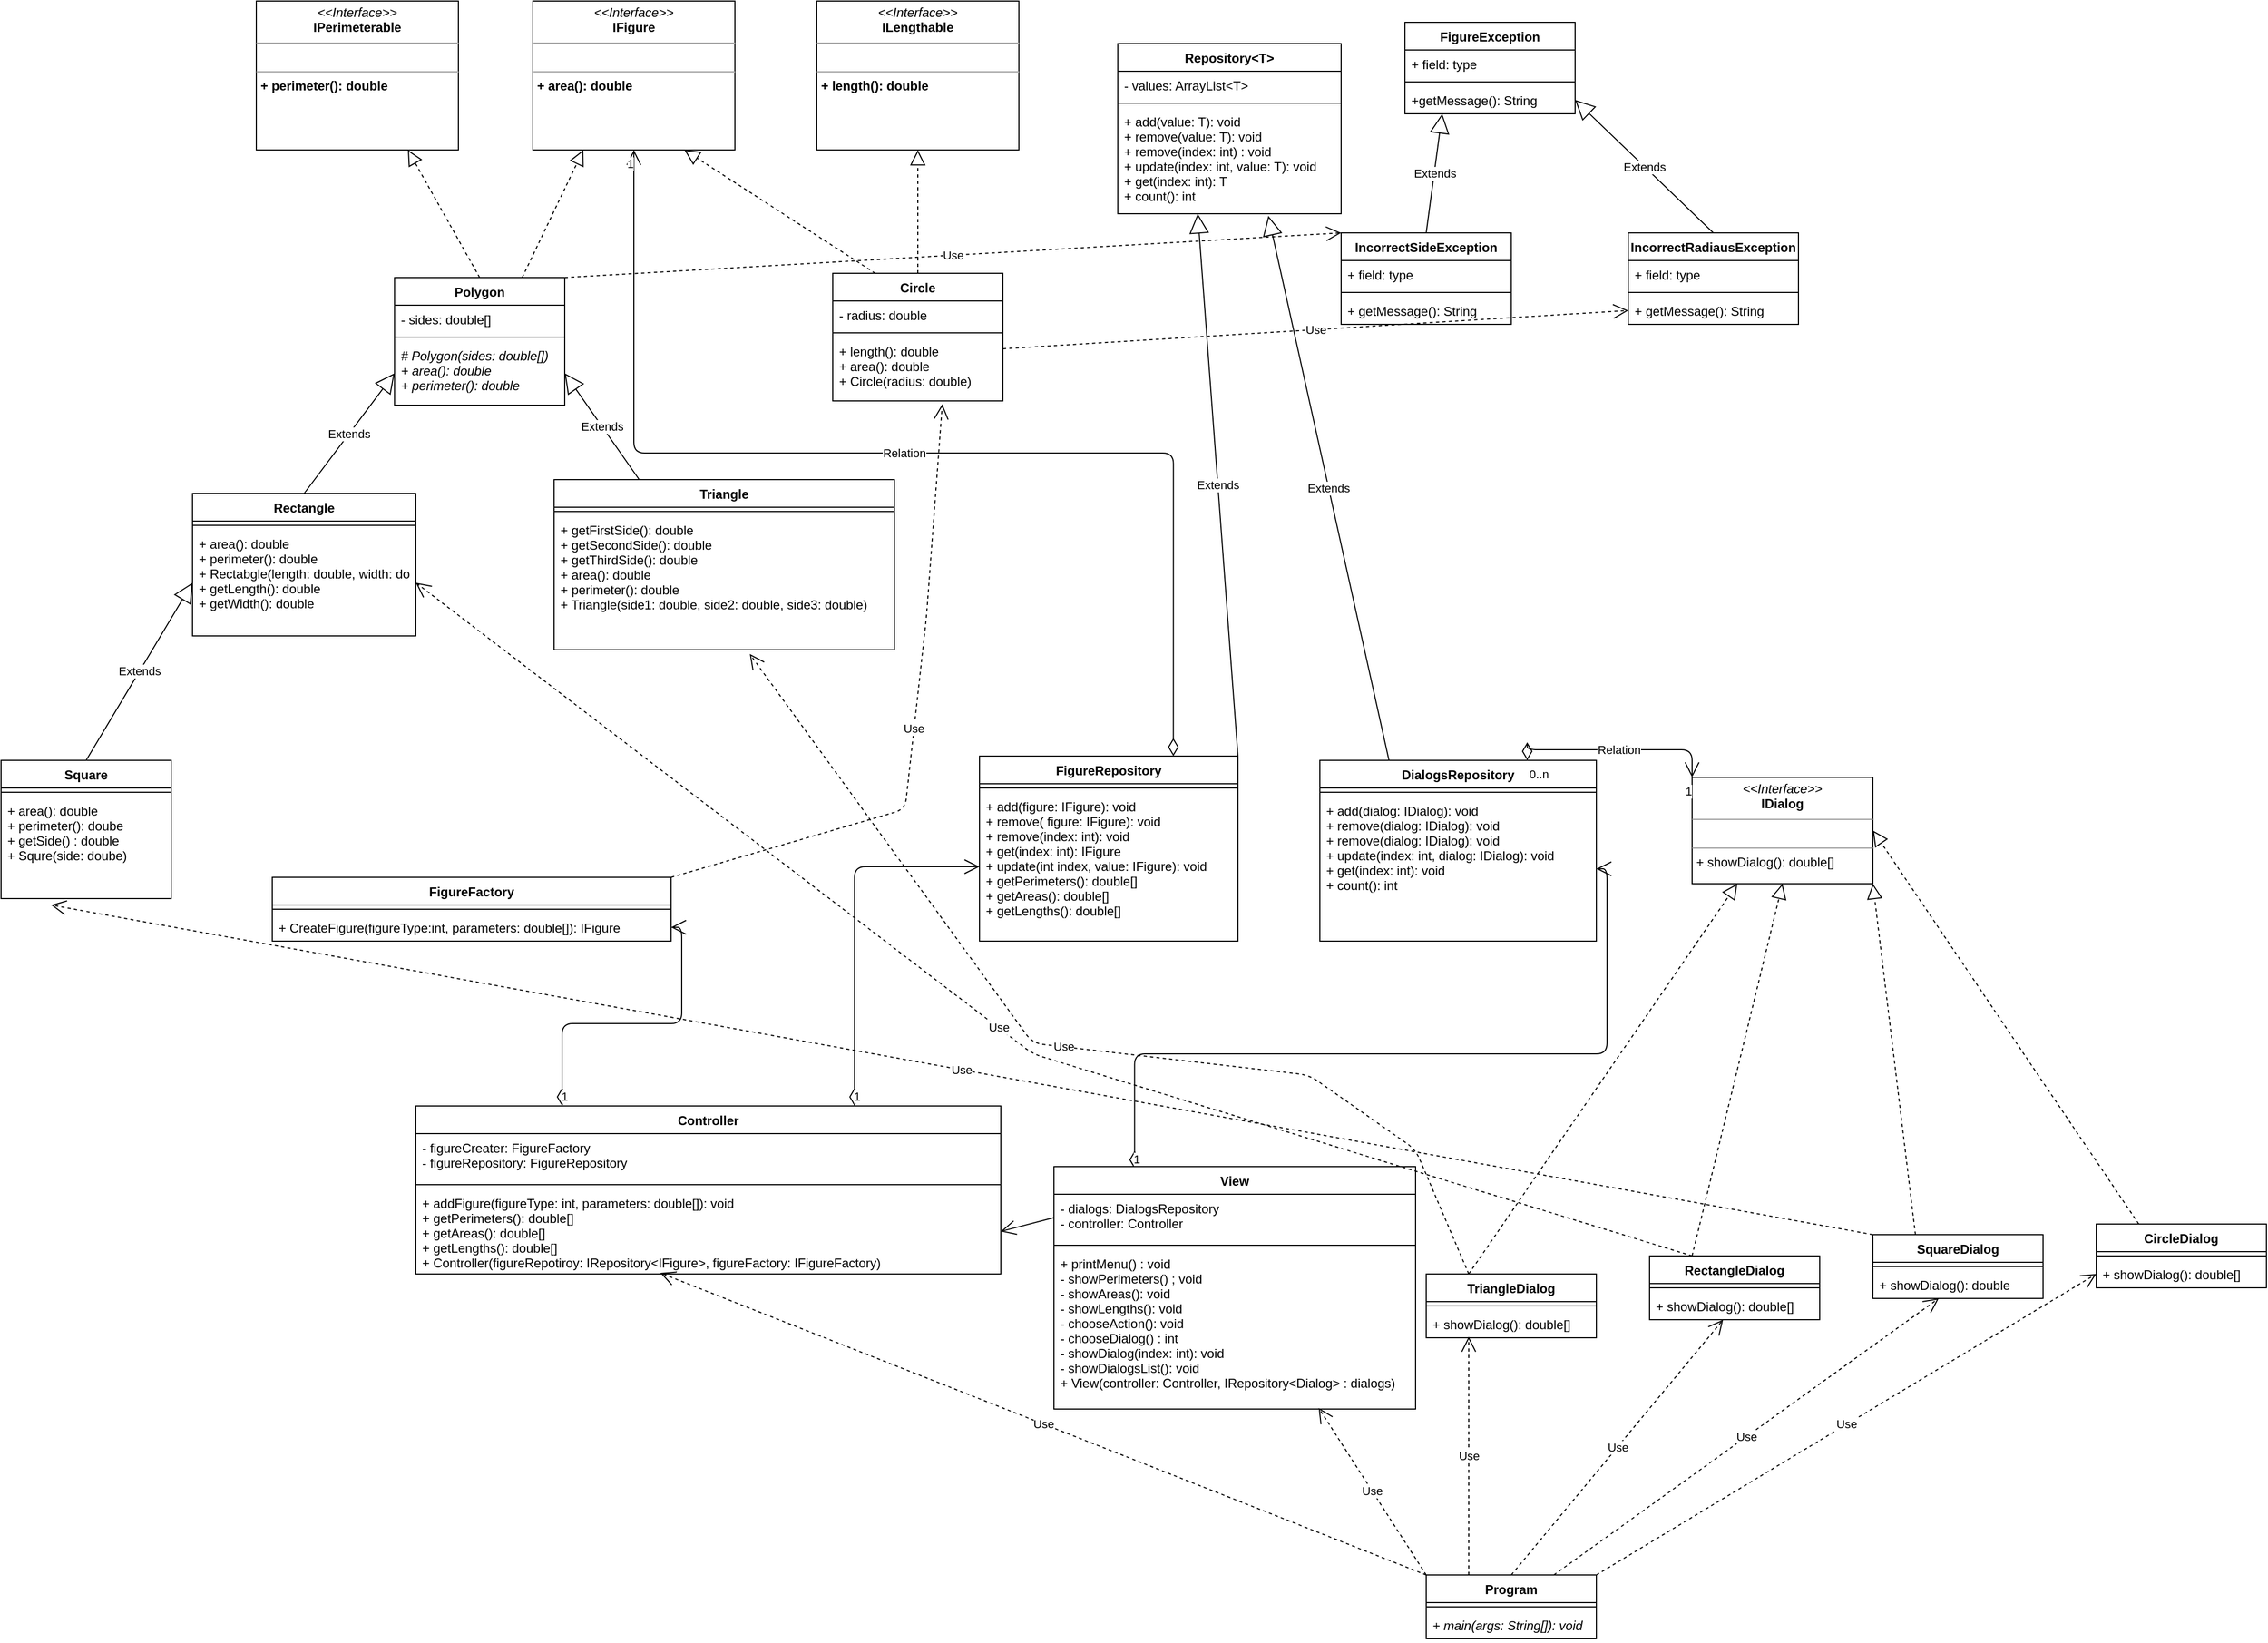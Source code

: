 <mxfile version="15.5.4" type="embed"><diagram id="B9CjOL8HON2o0GXPbjCn" name="Page-1"><mxGraphModel dx="1763" dy="431" grid="1" gridSize="10" guides="1" tooltips="1" connect="1" arrows="1" fold="1" page="1" pageScale="1" pageWidth="827" pageHeight="1169" math="0" shadow="0"><root><mxCell id="0"/><mxCell id="1" parent="0"/><mxCell id="-N3HLPEfKTboXvXfg7JB-5" value="&lt;p style=&quot;margin: 0px ; margin-top: 4px ; text-align: center&quot;&gt;&lt;i&gt;&amp;lt;&amp;lt;Interface&amp;gt;&amp;gt;&lt;/i&gt;&lt;br&gt;&lt;b&gt;IFigure&lt;/b&gt;&lt;/p&gt;&lt;hr size=&quot;1&quot;&gt;&lt;p style=&quot;margin: 0px ; margin-left: 4px&quot;&gt;&lt;br&gt;&lt;/p&gt;&lt;hr size=&quot;1&quot;&gt;&lt;p style=&quot;margin: 0px ; margin-left: 4px&quot;&gt;&lt;b&gt;+ area(): double&lt;/b&gt;&lt;/p&gt;" style="verticalAlign=top;align=left;overflow=fill;fontSize=12;fontFamily=Helvetica;html=1;" parent="1" vertex="1"><mxGeometry x="370" y="130" width="190" height="140" as="geometry"/></mxCell><mxCell id="-N3HLPEfKTboXvXfg7JB-6" value="&lt;p style=&quot;margin: 0px ; margin-top: 4px ; text-align: center&quot;&gt;&lt;i&gt;&amp;lt;&amp;lt;Interface&amp;gt;&amp;gt;&lt;/i&gt;&lt;br&gt;&lt;b&gt;IPerimeterable&lt;/b&gt;&lt;/p&gt;&lt;hr size=&quot;1&quot;&gt;&lt;p style=&quot;margin: 0px ; margin-left: 4px&quot;&gt;&lt;br&gt;&lt;/p&gt;&lt;hr size=&quot;1&quot;&gt;&lt;p style=&quot;margin: 0px ; margin-left: 4px&quot;&gt;&lt;b&gt;+ perimeter(): double&lt;/b&gt;&lt;/p&gt;" style="verticalAlign=top;align=left;overflow=fill;fontSize=12;fontFamily=Helvetica;html=1;" parent="1" vertex="1"><mxGeometry x="110" y="130" width="190" height="140" as="geometry"/></mxCell><mxCell id="-N3HLPEfKTboXvXfg7JB-7" value="&lt;p style=&quot;margin: 0px ; margin-top: 4px ; text-align: center&quot;&gt;&lt;i&gt;&amp;lt;&amp;lt;Interface&amp;gt;&amp;gt;&lt;/i&gt;&lt;br&gt;&lt;b&gt;ILengthable&lt;/b&gt;&lt;/p&gt;&lt;hr size=&quot;1&quot;&gt;&lt;p style=&quot;margin: 0px ; margin-left: 4px&quot;&gt;&lt;br&gt;&lt;/p&gt;&lt;hr size=&quot;1&quot;&gt;&lt;p style=&quot;margin: 0px ; margin-left: 4px&quot;&gt;&lt;b&gt;+ length(): double&lt;/b&gt;&lt;/p&gt;" style="verticalAlign=top;align=left;overflow=fill;fontSize=12;fontFamily=Helvetica;html=1;" parent="1" vertex="1"><mxGeometry x="637" y="130" width="190" height="140" as="geometry"/></mxCell><mxCell id="-N3HLPEfKTboXvXfg7JB-8" value="Polygon" style="swimlane;fontStyle=1;align=center;verticalAlign=top;childLayout=stackLayout;horizontal=1;startSize=26;horizontalStack=0;resizeParent=1;resizeParentMax=0;resizeLast=0;collapsible=1;marginBottom=0;" parent="1" vertex="1"><mxGeometry x="240" y="390" width="160" height="120" as="geometry"/></mxCell><mxCell id="-N3HLPEfKTboXvXfg7JB-9" value="- sides: double[]" style="text;strokeColor=none;fillColor=none;align=left;verticalAlign=top;spacingLeft=4;spacingRight=4;overflow=hidden;rotatable=0;points=[[0,0.5],[1,0.5]];portConstraint=eastwest;" parent="-N3HLPEfKTboXvXfg7JB-8" vertex="1"><mxGeometry y="26" width="160" height="26" as="geometry"/></mxCell><mxCell id="-N3HLPEfKTboXvXfg7JB-10" value="" style="line;strokeWidth=1;fillColor=none;align=left;verticalAlign=middle;spacingTop=-1;spacingLeft=3;spacingRight=3;rotatable=0;labelPosition=right;points=[];portConstraint=eastwest;" parent="-N3HLPEfKTboXvXfg7JB-8" vertex="1"><mxGeometry y="52" width="160" height="8" as="geometry"/></mxCell><mxCell id="-N3HLPEfKTboXvXfg7JB-11" value="# Polygon(sides: double[])&#10;+ area(): double&#10;+ perimeter(): double&#10;" style="text;strokeColor=none;fillColor=none;align=left;verticalAlign=top;spacingLeft=4;spacingRight=4;overflow=hidden;rotatable=0;points=[[0,0.5],[1,0.5]];portConstraint=eastwest;fontStyle=2" parent="-N3HLPEfKTboXvXfg7JB-8" vertex="1"><mxGeometry y="60" width="160" height="60" as="geometry"/></mxCell><mxCell id="-N3HLPEfKTboXvXfg7JB-12" value="Circle" style="swimlane;fontStyle=1;align=center;verticalAlign=top;childLayout=stackLayout;horizontal=1;startSize=26;horizontalStack=0;resizeParent=1;resizeParentMax=0;resizeLast=0;collapsible=1;marginBottom=0;" parent="1" vertex="1"><mxGeometry x="652" y="386" width="160" height="120" as="geometry"/></mxCell><mxCell id="-N3HLPEfKTboXvXfg7JB-13" value="- radius: double" style="text;strokeColor=none;fillColor=none;align=left;verticalAlign=top;spacingLeft=4;spacingRight=4;overflow=hidden;rotatable=0;points=[[0,0.5],[1,0.5]];portConstraint=eastwest;" parent="-N3HLPEfKTboXvXfg7JB-12" vertex="1"><mxGeometry y="26" width="160" height="26" as="geometry"/></mxCell><mxCell id="-N3HLPEfKTboXvXfg7JB-14" value="" style="line;strokeWidth=1;fillColor=none;align=left;verticalAlign=middle;spacingTop=-1;spacingLeft=3;spacingRight=3;rotatable=0;labelPosition=right;points=[];portConstraint=eastwest;" parent="-N3HLPEfKTboXvXfg7JB-12" vertex="1"><mxGeometry y="52" width="160" height="8" as="geometry"/></mxCell><mxCell id="-N3HLPEfKTboXvXfg7JB-15" value="+ length(): double&#10;+ area(): double&#10;+ Circle(radius: double)" style="text;strokeColor=none;fillColor=none;align=left;verticalAlign=top;spacingLeft=4;spacingRight=4;overflow=hidden;rotatable=0;points=[[0,0.5],[1,0.5]];portConstraint=eastwest;" parent="-N3HLPEfKTboXvXfg7JB-12" vertex="1"><mxGeometry y="60" width="160" height="60" as="geometry"/></mxCell><mxCell id="-N3HLPEfKTboXvXfg7JB-19" value="" style="endArrow=block;dashed=1;endFill=0;endSize=12;html=1;exitX=0.5;exitY=0;exitDx=0;exitDy=0;entryX=0.75;entryY=1;entryDx=0;entryDy=0;" parent="1" source="-N3HLPEfKTboXvXfg7JB-8" target="-N3HLPEfKTboXvXfg7JB-6" edge="1"><mxGeometry width="160" relative="1" as="geometry"><mxPoint x="500" y="420" as="sourcePoint"/><mxPoint x="660" y="420" as="targetPoint"/></mxGeometry></mxCell><mxCell id="-N3HLPEfKTboXvXfg7JB-20" value="" style="endArrow=block;dashed=1;endFill=0;endSize=12;html=1;exitX=0.5;exitY=0;exitDx=0;exitDy=0;entryX=0.5;entryY=1;entryDx=0;entryDy=0;" parent="1" source="-N3HLPEfKTboXvXfg7JB-12" target="-N3HLPEfKTboXvXfg7JB-7" edge="1"><mxGeometry width="160" relative="1" as="geometry"><mxPoint x="500" y="420" as="sourcePoint"/><mxPoint x="660" y="420" as="targetPoint"/></mxGeometry></mxCell><mxCell id="-N3HLPEfKTboXvXfg7JB-21" value="" style="endArrow=block;dashed=1;endFill=0;endSize=12;html=1;exitX=0.25;exitY=0;exitDx=0;exitDy=0;entryX=0.75;entryY=1;entryDx=0;entryDy=0;" parent="1" source="-N3HLPEfKTboXvXfg7JB-12" target="-N3HLPEfKTboXvXfg7JB-5" edge="1"><mxGeometry width="160" relative="1" as="geometry"><mxPoint x="500" y="420" as="sourcePoint"/><mxPoint x="660" y="420" as="targetPoint"/></mxGeometry></mxCell><mxCell id="-N3HLPEfKTboXvXfg7JB-22" value="" style="endArrow=block;dashed=1;endFill=0;endSize=12;html=1;exitX=0.75;exitY=0;exitDx=0;exitDy=0;entryX=0.25;entryY=1;entryDx=0;entryDy=0;" parent="1" source="-N3HLPEfKTboXvXfg7JB-8" target="-N3HLPEfKTboXvXfg7JB-5" edge="1"><mxGeometry width="160" relative="1" as="geometry"><mxPoint x="500" y="420" as="sourcePoint"/><mxPoint x="660" y="420" as="targetPoint"/></mxGeometry></mxCell><mxCell id="-N3HLPEfKTboXvXfg7JB-27" value="Triangle" style="swimlane;fontStyle=1;align=center;verticalAlign=top;childLayout=stackLayout;horizontal=1;startSize=26;horizontalStack=0;resizeParent=1;resizeParentMax=0;resizeLast=0;collapsible=1;marginBottom=0;" parent="1" vertex="1"><mxGeometry x="390" y="580" width="320" height="160" as="geometry"/></mxCell><mxCell id="-N3HLPEfKTboXvXfg7JB-29" value="" style="line;strokeWidth=1;fillColor=none;align=left;verticalAlign=middle;spacingTop=-1;spacingLeft=3;spacingRight=3;rotatable=0;labelPosition=right;points=[];portConstraint=eastwest;" parent="-N3HLPEfKTboXvXfg7JB-27" vertex="1"><mxGeometry y="26" width="320" height="8" as="geometry"/></mxCell><mxCell id="-N3HLPEfKTboXvXfg7JB-30" value="+ getFirstSide(): double&#10;+ getSecondSide(): double&#10;+ getThirdSide(): double&#10;+ area(): double&#10;+ perimeter(): double&#10;+ Triangle(side1: double, side2: double, side3: double)" style="text;strokeColor=none;fillColor=none;align=left;verticalAlign=top;spacingLeft=4;spacingRight=4;overflow=hidden;rotatable=0;points=[[0,0.5],[1,0.5]];portConstraint=eastwest;" parent="-N3HLPEfKTboXvXfg7JB-27" vertex="1"><mxGeometry y="34" width="320" height="126" as="geometry"/></mxCell><mxCell id="-N3HLPEfKTboXvXfg7JB-23" value="Rectangle" style="swimlane;fontStyle=1;align=center;verticalAlign=top;childLayout=stackLayout;horizontal=1;startSize=26;horizontalStack=0;resizeParent=1;resizeParentMax=0;resizeLast=0;collapsible=1;marginBottom=0;" parent="1" vertex="1"><mxGeometry x="50" y="593" width="210" height="134" as="geometry"/></mxCell><mxCell id="-N3HLPEfKTboXvXfg7JB-25" value="" style="line;strokeWidth=1;fillColor=none;align=left;verticalAlign=middle;spacingTop=-1;spacingLeft=3;spacingRight=3;rotatable=0;labelPosition=right;points=[];portConstraint=eastwest;" parent="-N3HLPEfKTboXvXfg7JB-23" vertex="1"><mxGeometry y="26" width="210" height="8" as="geometry"/></mxCell><mxCell id="-N3HLPEfKTboXvXfg7JB-26" value="+ area(): double&#10;+ perimeter(): double&#10;+ Rectabgle(length: double, width: double)&#10;+ getLength(): double&#10;+ getWidth(): double" style="text;strokeColor=none;fillColor=none;align=left;verticalAlign=top;spacingLeft=4;spacingRight=4;overflow=hidden;rotatable=0;points=[[0,0.5],[1,0.5]];portConstraint=eastwest;" parent="-N3HLPEfKTboXvXfg7JB-23" vertex="1"><mxGeometry y="34" width="210" height="100" as="geometry"/></mxCell><mxCell id="-N3HLPEfKTboXvXfg7JB-31" value="Extends" style="endArrow=block;endSize=16;endFill=0;html=1;exitX=0.5;exitY=0;exitDx=0;exitDy=0;entryX=0;entryY=0.5;entryDx=0;entryDy=0;" parent="1" source="-N3HLPEfKTboXvXfg7JB-23" target="-N3HLPEfKTboXvXfg7JB-11" edge="1"><mxGeometry width="160" relative="1" as="geometry"><mxPoint x="500" y="520" as="sourcePoint"/><mxPoint x="660" y="520" as="targetPoint"/></mxGeometry></mxCell><mxCell id="-N3HLPEfKTboXvXfg7JB-32" value="Extends" style="endArrow=block;endSize=16;endFill=0;html=1;exitX=0.25;exitY=0;exitDx=0;exitDy=0;entryX=1;entryY=0.5;entryDx=0;entryDy=0;" parent="1" source="-N3HLPEfKTboXvXfg7JB-27" target="-N3HLPEfKTboXvXfg7JB-11" edge="1"><mxGeometry width="160" relative="1" as="geometry"><mxPoint x="500" y="520" as="sourcePoint"/><mxPoint x="660" y="520" as="targetPoint"/></mxGeometry></mxCell><mxCell id="-N3HLPEfKTboXvXfg7JB-41" value="Extends" style="endArrow=block;endSize=16;endFill=0;html=1;exitX=0.5;exitY=0;exitDx=0;exitDy=0;entryX=0;entryY=0.5;entryDx=0;entryDy=0;" parent="1" source="-N3HLPEfKTboXvXfg7JB-37" target="-N3HLPEfKTboXvXfg7JB-26" edge="1"><mxGeometry width="160" relative="1" as="geometry"><mxPoint x="500" y="820" as="sourcePoint"/><mxPoint x="660" y="820" as="targetPoint"/></mxGeometry></mxCell><mxCell id="-N3HLPEfKTboXvXfg7JB-37" value="Square" style="swimlane;fontStyle=1;align=center;verticalAlign=top;childLayout=stackLayout;horizontal=1;startSize=26;horizontalStack=0;resizeParent=1;resizeParentMax=0;resizeLast=0;collapsible=1;marginBottom=0;" parent="1" vertex="1"><mxGeometry x="-130" y="844" width="160" height="130" as="geometry"/></mxCell><mxCell id="-N3HLPEfKTboXvXfg7JB-39" value="" style="line;strokeWidth=1;fillColor=none;align=left;verticalAlign=middle;spacingTop=-1;spacingLeft=3;spacingRight=3;rotatable=0;labelPosition=right;points=[];portConstraint=eastwest;" parent="-N3HLPEfKTboXvXfg7JB-37" vertex="1"><mxGeometry y="26" width="160" height="8" as="geometry"/></mxCell><mxCell id="-N3HLPEfKTboXvXfg7JB-40" value="+ area(): double&#10;+ perimeter(): doube&#10;+ getSide() : double&#10;+ Squre(side: doube)&#10;" style="text;strokeColor=none;fillColor=none;align=left;verticalAlign=top;spacingLeft=4;spacingRight=4;overflow=hidden;rotatable=0;points=[[0,0.5],[1,0.5]];portConstraint=eastwest;" parent="-N3HLPEfKTboXvXfg7JB-37" vertex="1"><mxGeometry y="34" width="160" height="96" as="geometry"/></mxCell><mxCell id="-N3HLPEfKTboXvXfg7JB-63" value="Relation" style="endArrow=open;html=1;endSize=12;startArrow=diamondThin;startSize=14;startFill=0;edgeStyle=orthogonalEdgeStyle;exitX=0.75;exitY=0;exitDx=0;exitDy=0;entryX=0.5;entryY=1;entryDx=0;entryDy=0;" parent="1" source="-N3HLPEfKTboXvXfg7JB-59" target="-N3HLPEfKTboXvXfg7JB-5" edge="1"><mxGeometry relative="1" as="geometry"><mxPoint x="500" y="630" as="sourcePoint"/><mxPoint x="660" y="630" as="targetPoint"/></mxGeometry></mxCell><mxCell id="-N3HLPEfKTboXvXfg7JB-64" value="0..n" style="edgeLabel;resizable=0;html=1;align=left;verticalAlign=top;" parent="-N3HLPEfKTboXvXfg7JB-63" connectable="0" vertex="1"><mxGeometry x="-1" relative="1" as="geometry"/></mxCell><mxCell id="-N3HLPEfKTboXvXfg7JB-65" value="1" style="edgeLabel;resizable=0;html=1;align=right;verticalAlign=top;" parent="-N3HLPEfKTboXvXfg7JB-63" connectable="0" vertex="1"><mxGeometry x="1" relative="1" as="geometry"/></mxCell><mxCell id="-N3HLPEfKTboXvXfg7JB-59" value="FigureRepository" style="swimlane;fontStyle=1;align=center;verticalAlign=top;childLayout=stackLayout;horizontal=1;startSize=26;horizontalStack=0;resizeParent=1;resizeParentMax=0;resizeLast=0;collapsible=1;marginBottom=0;" parent="1" vertex="1"><mxGeometry x="790" y="840" width="243" height="174" as="geometry"/></mxCell><mxCell id="-N3HLPEfKTboXvXfg7JB-61" value="" style="line;strokeWidth=1;fillColor=none;align=left;verticalAlign=middle;spacingTop=-1;spacingLeft=3;spacingRight=3;rotatable=0;labelPosition=right;points=[];portConstraint=eastwest;" parent="-N3HLPEfKTboXvXfg7JB-59" vertex="1"><mxGeometry y="26" width="243" height="8" as="geometry"/></mxCell><mxCell id="-N3HLPEfKTboXvXfg7JB-62" value="+ add(figure: IFigure): void&#10;+ remove( figure: IFigure): void&#10;+ remove(index: int): void&#10;+ get(index: int): IFigure&#10;+ update(int index, value: IFigure): void&#10;+ getPerimeters(): double[]&#10;+ getAreas(): double[]&#10;+ getLengths(): double[] " style="text;strokeColor=none;fillColor=none;align=left;verticalAlign=top;spacingLeft=4;spacingRight=4;overflow=hidden;rotatable=0;points=[[0,0.5],[1,0.5]];portConstraint=eastwest;" parent="-N3HLPEfKTboXvXfg7JB-59" vertex="1"><mxGeometry y="34" width="243" height="140" as="geometry"/></mxCell><mxCell id="-N3HLPEfKTboXvXfg7JB-86" value="FigureException" style="swimlane;fontStyle=1;align=center;verticalAlign=top;childLayout=stackLayout;horizontal=1;startSize=26;horizontalStack=0;resizeParent=1;resizeParentMax=0;resizeLast=0;collapsible=1;marginBottom=0;" parent="1" vertex="1"><mxGeometry x="1190" y="150" width="160" height="86" as="geometry"/></mxCell><mxCell id="-N3HLPEfKTboXvXfg7JB-87" value="+ field: type" style="text;strokeColor=none;fillColor=none;align=left;verticalAlign=top;spacingLeft=4;spacingRight=4;overflow=hidden;rotatable=0;points=[[0,0.5],[1,0.5]];portConstraint=eastwest;" parent="-N3HLPEfKTboXvXfg7JB-86" vertex="1"><mxGeometry y="26" width="160" height="26" as="geometry"/></mxCell><mxCell id="-N3HLPEfKTboXvXfg7JB-88" value="" style="line;strokeWidth=1;fillColor=none;align=left;verticalAlign=middle;spacingTop=-1;spacingLeft=3;spacingRight=3;rotatable=0;labelPosition=right;points=[];portConstraint=eastwest;" parent="-N3HLPEfKTboXvXfg7JB-86" vertex="1"><mxGeometry y="52" width="160" height="8" as="geometry"/></mxCell><mxCell id="-N3HLPEfKTboXvXfg7JB-89" value="+getMessage(): String" style="text;strokeColor=none;fillColor=none;align=left;verticalAlign=top;spacingLeft=4;spacingRight=4;overflow=hidden;rotatable=0;points=[[0,0.5],[1,0.5]];portConstraint=eastwest;" parent="-N3HLPEfKTboXvXfg7JB-86" vertex="1"><mxGeometry y="60" width="160" height="26" as="geometry"/></mxCell><mxCell id="-N3HLPEfKTboXvXfg7JB-72" value="FigureFactory" style="swimlane;fontStyle=1;align=center;verticalAlign=top;childLayout=stackLayout;horizontal=1;startSize=26;horizontalStack=0;resizeParent=1;resizeParentMax=0;resizeLast=0;collapsible=1;marginBottom=0;" parent="1" vertex="1"><mxGeometry x="125" y="954" width="375" height="60" as="geometry"/></mxCell><mxCell id="-N3HLPEfKTboXvXfg7JB-74" value="" style="line;strokeWidth=1;fillColor=none;align=left;verticalAlign=middle;spacingTop=-1;spacingLeft=3;spacingRight=3;rotatable=0;labelPosition=right;points=[];portConstraint=eastwest;" parent="-N3HLPEfKTboXvXfg7JB-72" vertex="1"><mxGeometry y="26" width="375" height="8" as="geometry"/></mxCell><mxCell id="-N3HLPEfKTboXvXfg7JB-75" value="+ CreateFigure(figureType:int, parameters: double[]): IFigure" style="text;strokeColor=none;fillColor=none;align=left;verticalAlign=top;spacingLeft=4;spacingRight=4;overflow=hidden;rotatable=0;points=[[0,0.5],[1,0.5]];portConstraint=eastwest;" parent="-N3HLPEfKTboXvXfg7JB-72" vertex="1"><mxGeometry y="34" width="375" height="26" as="geometry"/></mxCell><mxCell id="-N3HLPEfKTboXvXfg7JB-83" value="Use" style="endArrow=open;endSize=12;dashed=1;html=1;exitX=1;exitY=0;exitDx=0;exitDy=0;entryX=0.644;entryY=1.05;entryDx=0;entryDy=0;entryPerimeter=0;" parent="1" source="-N3HLPEfKTboXvXfg7JB-72" target="-N3HLPEfKTboXvXfg7JB-15" edge="1"><mxGeometry width="160" relative="1" as="geometry"><mxPoint x="600" y="750" as="sourcePoint"/><mxPoint x="760" y="750" as="targetPoint"/><Array as="points"><mxPoint x="720" y="890"/><mxPoint x="740" y="710"/></Array></mxGeometry></mxCell><mxCell id="-N3HLPEfKTboXvXfg7JB-90" value="IncorrectSideException" style="swimlane;fontStyle=1;align=center;verticalAlign=top;childLayout=stackLayout;horizontal=1;startSize=26;horizontalStack=0;resizeParent=1;resizeParentMax=0;resizeLast=0;collapsible=1;marginBottom=0;" parent="1" vertex="1"><mxGeometry x="1130" y="348" width="160" height="86" as="geometry"/></mxCell><mxCell id="-N3HLPEfKTboXvXfg7JB-91" value="+ field: type" style="text;strokeColor=none;fillColor=none;align=left;verticalAlign=top;spacingLeft=4;spacingRight=4;overflow=hidden;rotatable=0;points=[[0,0.5],[1,0.5]];portConstraint=eastwest;" parent="-N3HLPEfKTboXvXfg7JB-90" vertex="1"><mxGeometry y="26" width="160" height="26" as="geometry"/></mxCell><mxCell id="-N3HLPEfKTboXvXfg7JB-92" value="" style="line;strokeWidth=1;fillColor=none;align=left;verticalAlign=middle;spacingTop=-1;spacingLeft=3;spacingRight=3;rotatable=0;labelPosition=right;points=[];portConstraint=eastwest;" parent="-N3HLPEfKTboXvXfg7JB-90" vertex="1"><mxGeometry y="52" width="160" height="8" as="geometry"/></mxCell><mxCell id="-N3HLPEfKTboXvXfg7JB-93" value="+ getMessage(): String" style="text;strokeColor=none;fillColor=none;align=left;verticalAlign=top;spacingLeft=4;spacingRight=4;overflow=hidden;rotatable=0;points=[[0,0.5],[1,0.5]];portConstraint=eastwest;" parent="-N3HLPEfKTboXvXfg7JB-90" vertex="1"><mxGeometry y="60" width="160" height="26" as="geometry"/></mxCell><mxCell id="-N3HLPEfKTboXvXfg7JB-94" value="IncorrectRadiausException" style="swimlane;fontStyle=1;align=center;verticalAlign=top;childLayout=stackLayout;horizontal=1;startSize=26;horizontalStack=0;resizeParent=1;resizeParentMax=0;resizeLast=0;collapsible=1;marginBottom=0;" parent="1" vertex="1"><mxGeometry x="1400" y="348" width="160" height="86" as="geometry"/></mxCell><mxCell id="-N3HLPEfKTboXvXfg7JB-95" value="+ field: type" style="text;strokeColor=none;fillColor=none;align=left;verticalAlign=top;spacingLeft=4;spacingRight=4;overflow=hidden;rotatable=0;points=[[0,0.5],[1,0.5]];portConstraint=eastwest;" parent="-N3HLPEfKTboXvXfg7JB-94" vertex="1"><mxGeometry y="26" width="160" height="26" as="geometry"/></mxCell><mxCell id="-N3HLPEfKTboXvXfg7JB-96" value="" style="line;strokeWidth=1;fillColor=none;align=left;verticalAlign=middle;spacingTop=-1;spacingLeft=3;spacingRight=3;rotatable=0;labelPosition=right;points=[];portConstraint=eastwest;" parent="-N3HLPEfKTboXvXfg7JB-94" vertex="1"><mxGeometry y="52" width="160" height="8" as="geometry"/></mxCell><mxCell id="-N3HLPEfKTboXvXfg7JB-97" value="+ getMessage(): String" style="text;strokeColor=none;fillColor=none;align=left;verticalAlign=top;spacingLeft=4;spacingRight=4;overflow=hidden;rotatable=0;points=[[0,0.5],[1,0.5]];portConstraint=eastwest;" parent="-N3HLPEfKTboXvXfg7JB-94" vertex="1"><mxGeometry y="60" width="160" height="26" as="geometry"/></mxCell><mxCell id="-N3HLPEfKTboXvXfg7JB-98" value="Extends" style="endArrow=block;endSize=16;endFill=0;html=1;exitX=0.5;exitY=0;exitDx=0;exitDy=0;entryX=0.219;entryY=1;entryDx=0;entryDy=0;entryPerimeter=0;" parent="1" source="-N3HLPEfKTboXvXfg7JB-90" target="-N3HLPEfKTboXvXfg7JB-89" edge="1"><mxGeometry width="160" relative="1" as="geometry"><mxPoint x="830" y="450" as="sourcePoint"/><mxPoint x="990" y="450" as="targetPoint"/></mxGeometry></mxCell><mxCell id="-N3HLPEfKTboXvXfg7JB-99" value="Extends" style="endArrow=block;endSize=16;endFill=0;html=1;exitX=0.5;exitY=0;exitDx=0;exitDy=0;entryX=1;entryY=0.5;entryDx=0;entryDy=0;" parent="1" source="-N3HLPEfKTboXvXfg7JB-94" target="-N3HLPEfKTboXvXfg7JB-89" edge="1"><mxGeometry width="160" relative="1" as="geometry"><mxPoint x="830" y="450" as="sourcePoint"/><mxPoint x="990" y="450" as="targetPoint"/></mxGeometry></mxCell><mxCell id="-N3HLPEfKTboXvXfg7JB-100" value="Use" style="endArrow=open;endSize=12;dashed=1;html=1;exitX=1;exitY=0.183;exitDx=0;exitDy=0;exitPerimeter=0;entryX=0;entryY=0.5;entryDx=0;entryDy=0;" parent="1" source="-N3HLPEfKTboXvXfg7JB-15" target="-N3HLPEfKTboXvXfg7JB-97" edge="1"><mxGeometry width="160" relative="1" as="geometry"><mxPoint x="840" y="450" as="sourcePoint"/><mxPoint x="1000" y="450" as="targetPoint"/></mxGeometry></mxCell><mxCell id="-N3HLPEfKTboXvXfg7JB-101" value="Use" style="endArrow=open;endSize=12;dashed=1;html=1;exitX=1;exitY=0;exitDx=0;exitDy=0;entryX=0;entryY=0;entryDx=0;entryDy=0;" parent="1" source="-N3HLPEfKTboXvXfg7JB-8" target="-N3HLPEfKTboXvXfg7JB-90" edge="1"><mxGeometry width="160" relative="1" as="geometry"><mxPoint x="840" y="450" as="sourcePoint"/><mxPoint x="1000" y="450" as="targetPoint"/></mxGeometry></mxCell><mxCell id="-N3HLPEfKTboXvXfg7JB-149" value="Repository&lt;T&gt;" style="swimlane;fontStyle=1;align=center;verticalAlign=top;childLayout=stackLayout;horizontal=1;startSize=26;horizontalStack=0;resizeParent=1;resizeParentMax=0;resizeLast=0;collapsible=1;marginBottom=0;" parent="1" vertex="1"><mxGeometry x="920" y="170" width="210" height="160" as="geometry"/></mxCell><mxCell id="-N3HLPEfKTboXvXfg7JB-150" value="- values: ArrayList&lt;T&gt;" style="text;strokeColor=none;fillColor=none;align=left;verticalAlign=top;spacingLeft=4;spacingRight=4;overflow=hidden;rotatable=0;points=[[0,0.5],[1,0.5]];portConstraint=eastwest;" parent="-N3HLPEfKTboXvXfg7JB-149" vertex="1"><mxGeometry y="26" width="210" height="26" as="geometry"/></mxCell><mxCell id="-N3HLPEfKTboXvXfg7JB-151" value="" style="line;strokeWidth=1;fillColor=none;align=left;verticalAlign=middle;spacingTop=-1;spacingLeft=3;spacingRight=3;rotatable=0;labelPosition=right;points=[];portConstraint=eastwest;" parent="-N3HLPEfKTboXvXfg7JB-149" vertex="1"><mxGeometry y="52" width="210" height="8" as="geometry"/></mxCell><mxCell id="-N3HLPEfKTboXvXfg7JB-152" value="+ add(value: T): void&#10;+ remove(value: T): void&#10;+ remove(index: int) : void&#10;+ update(index: int, value: T): void&#10;+ get(index: int): T&#10;+ count(): int" style="text;strokeColor=none;fillColor=none;align=left;verticalAlign=top;spacingLeft=4;spacingRight=4;overflow=hidden;rotatable=0;points=[[0,0.5],[1,0.5]];portConstraint=eastwest;" parent="-N3HLPEfKTboXvXfg7JB-149" vertex="1"><mxGeometry y="60" width="210" height="100" as="geometry"/></mxCell><mxCell id="-N3HLPEfKTboXvXfg7JB-106" value="Controller" style="swimlane;fontStyle=1;align=center;verticalAlign=top;childLayout=stackLayout;horizontal=1;startSize=26;horizontalStack=0;resizeParent=1;resizeParentMax=0;resizeLast=0;collapsible=1;marginBottom=0;" parent="1" vertex="1"><mxGeometry x="260" y="1169" width="550" height="158" as="geometry"/></mxCell><mxCell id="-N3HLPEfKTboXvXfg7JB-107" value="- figureCreater: FigureFactory&#10;- figureRepository: FigureRepository" style="text;strokeColor=none;fillColor=none;align=left;verticalAlign=top;spacingLeft=4;spacingRight=4;overflow=hidden;rotatable=0;points=[[0,0.5],[1,0.5]];portConstraint=eastwest;" parent="-N3HLPEfKTboXvXfg7JB-106" vertex="1"><mxGeometry y="26" width="550" height="44" as="geometry"/></mxCell><mxCell id="-N3HLPEfKTboXvXfg7JB-108" value="" style="line;strokeWidth=1;fillColor=none;align=left;verticalAlign=middle;spacingTop=-1;spacingLeft=3;spacingRight=3;rotatable=0;labelPosition=right;points=[];portConstraint=eastwest;" parent="-N3HLPEfKTboXvXfg7JB-106" vertex="1"><mxGeometry y="70" width="550" height="8" as="geometry"/></mxCell><mxCell id="-N3HLPEfKTboXvXfg7JB-109" value="+ addFigure(figureType: int, parameters: double[]): void&#10;+ getPerimeters(): double[]&#10;+ getAreas(): double[]&#10;+ getLengths(): double[]&#10;+ Controller(figureRepotiroy: IRepository&lt;IFigure&gt;, figureFactory: IFigureFactory)&#10;" style="text;strokeColor=none;fillColor=none;align=left;verticalAlign=top;spacingLeft=4;spacingRight=4;overflow=hidden;rotatable=0;points=[[0,0.5],[1,0.5]];portConstraint=eastwest;" parent="-N3HLPEfKTboXvXfg7JB-106" vertex="1"><mxGeometry y="78" width="550" height="80" as="geometry"/></mxCell><mxCell id="-N3HLPEfKTboXvXfg7JB-111" value="1" style="endArrow=open;html=1;endSize=12;startArrow=diamondThin;startSize=14;startFill=0;edgeStyle=orthogonalEdgeStyle;align=left;verticalAlign=bottom;exitX=0.75;exitY=0;exitDx=0;exitDy=0;entryX=0;entryY=0.5;entryDx=0;entryDy=0;" parent="1" source="-N3HLPEfKTboXvXfg7JB-106" target="-N3HLPEfKTboXvXfg7JB-62" edge="1"><mxGeometry x="-1" y="3" relative="1" as="geometry"><mxPoint x="590" y="1150" as="sourcePoint"/><mxPoint x="750" y="1150" as="targetPoint"/></mxGeometry></mxCell><mxCell id="-N3HLPEfKTboXvXfg7JB-112" value="1" style="endArrow=open;html=1;endSize=12;startArrow=diamondThin;startSize=14;startFill=0;edgeStyle=orthogonalEdgeStyle;align=left;verticalAlign=bottom;exitX=0.25;exitY=0;exitDx=0;exitDy=0;" parent="1" source="-N3HLPEfKTboXvXfg7JB-106" target="-N3HLPEfKTboXvXfg7JB-75" edge="1"><mxGeometry x="-1" y="3" relative="1" as="geometry"><mxPoint x="590" y="1150" as="sourcePoint"/><mxPoint x="750" y="1150" as="targetPoint"/></mxGeometry></mxCell><mxCell id="-N3HLPEfKTboXvXfg7JB-113" value="" style="endArrow=open;endFill=1;endSize=12;html=1;exitX=0;exitY=0.5;exitDx=0;exitDy=0;entryX=1;entryY=0.5;entryDx=0;entryDy=0;" parent="1" source="-N3HLPEfKTboXvXfg7JB-103" target="-N3HLPEfKTboXvXfg7JB-109" edge="1"><mxGeometry width="160" relative="1" as="geometry"><mxPoint x="590" y="1150" as="sourcePoint"/><mxPoint x="750" y="1150" as="targetPoint"/></mxGeometry></mxCell><mxCell id="-N3HLPEfKTboXvXfg7JB-115" value="&lt;p style=&quot;margin: 0px ; margin-top: 4px ; text-align: center&quot;&gt;&lt;i&gt;&amp;lt;&amp;lt;Interface&amp;gt;&amp;gt;&lt;/i&gt;&lt;br&gt;&lt;b&gt;IDialog&lt;/b&gt;&lt;/p&gt;&lt;hr size=&quot;1&quot;&gt;&lt;p style=&quot;margin: 0px ; margin-left: 4px&quot;&gt;&lt;br&gt;&lt;/p&gt;&lt;hr size=&quot;1&quot;&gt;&lt;p style=&quot;margin: 0px ; margin-left: 4px&quot;&gt;+ showDialog(): double[]&lt;/p&gt;" style="verticalAlign=top;align=left;overflow=fill;fontSize=12;fontFamily=Helvetica;html=1;" parent="1" vertex="1"><mxGeometry x="1460" y="860" width="170" height="100" as="geometry"/></mxCell><mxCell id="-N3HLPEfKTboXvXfg7JB-119" value="TriangleDialog" style="swimlane;fontStyle=1;align=center;verticalAlign=top;childLayout=stackLayout;horizontal=1;startSize=26;horizontalStack=0;resizeParent=1;resizeParentMax=0;resizeLast=0;collapsible=1;marginBottom=0;" parent="1" vertex="1"><mxGeometry x="1210" y="1327" width="160" height="60" as="geometry"/></mxCell><mxCell id="-N3HLPEfKTboXvXfg7JB-121" value="" style="line;strokeWidth=1;fillColor=none;align=left;verticalAlign=middle;spacingTop=-1;spacingLeft=3;spacingRight=3;rotatable=0;labelPosition=right;points=[];portConstraint=eastwest;" parent="-N3HLPEfKTboXvXfg7JB-119" vertex="1"><mxGeometry y="26" width="160" height="8" as="geometry"/></mxCell><mxCell id="-N3HLPEfKTboXvXfg7JB-122" value="+ showDialog(): double[]" style="text;strokeColor=none;fillColor=none;align=left;verticalAlign=top;spacingLeft=4;spacingRight=4;overflow=hidden;rotatable=0;points=[[0,0.5],[1,0.5]];portConstraint=eastwest;" parent="-N3HLPEfKTboXvXfg7JB-119" vertex="1"><mxGeometry y="34" width="160" height="26" as="geometry"/></mxCell><mxCell id="-N3HLPEfKTboXvXfg7JB-123" value="" style="endArrow=block;dashed=1;endFill=0;endSize=12;html=1;exitX=0.25;exitY=0;exitDx=0;exitDy=0;entryX=0.25;entryY=1;entryDx=0;entryDy=0;" parent="1" source="-N3HLPEfKTboXvXfg7JB-119" target="-N3HLPEfKTboXvXfg7JB-115" edge="1"><mxGeometry width="160" relative="1" as="geometry"><mxPoint x="970" y="1250" as="sourcePoint"/><mxPoint x="1130" y="1250" as="targetPoint"/></mxGeometry></mxCell><mxCell id="-N3HLPEfKTboXvXfg7JB-124" value="RectangleDialog" style="swimlane;fontStyle=1;align=center;verticalAlign=top;childLayout=stackLayout;horizontal=1;startSize=26;horizontalStack=0;resizeParent=1;resizeParentMax=0;resizeLast=0;collapsible=1;marginBottom=0;" parent="1" vertex="1"><mxGeometry x="1420" y="1310" width="160" height="60" as="geometry"/></mxCell><mxCell id="-N3HLPEfKTboXvXfg7JB-126" value="" style="line;strokeWidth=1;fillColor=none;align=left;verticalAlign=middle;spacingTop=-1;spacingLeft=3;spacingRight=3;rotatable=0;labelPosition=right;points=[];portConstraint=eastwest;" parent="-N3HLPEfKTboXvXfg7JB-124" vertex="1"><mxGeometry y="26" width="160" height="8" as="geometry"/></mxCell><mxCell id="-N3HLPEfKTboXvXfg7JB-127" value="+ showDialog(): double[]" style="text;strokeColor=none;fillColor=none;align=left;verticalAlign=top;spacingLeft=4;spacingRight=4;overflow=hidden;rotatable=0;points=[[0,0.5],[1,0.5]];portConstraint=eastwest;" parent="-N3HLPEfKTboXvXfg7JB-124" vertex="1"><mxGeometry y="34" width="160" height="26" as="geometry"/></mxCell><mxCell id="-N3HLPEfKTboXvXfg7JB-128" value="" style="endArrow=block;dashed=1;endFill=0;endSize=12;html=1;exitX=0.25;exitY=0;exitDx=0;exitDy=0;entryX=0.5;entryY=1;entryDx=0;entryDy=0;" parent="1" source="-N3HLPEfKTboXvXfg7JB-124" target="-N3HLPEfKTboXvXfg7JB-115" edge="1"><mxGeometry width="160" relative="1" as="geometry"><mxPoint x="970" y="1250" as="sourcePoint"/><mxPoint x="1130" y="1250" as="targetPoint"/></mxGeometry></mxCell><mxCell id="-N3HLPEfKTboXvXfg7JB-130" value="SquareDialog" style="swimlane;fontStyle=1;align=center;verticalAlign=top;childLayout=stackLayout;horizontal=1;startSize=26;horizontalStack=0;resizeParent=1;resizeParentMax=0;resizeLast=0;collapsible=1;marginBottom=0;" parent="1" vertex="1"><mxGeometry x="1630" y="1290" width="160" height="60" as="geometry"/></mxCell><mxCell id="-N3HLPEfKTboXvXfg7JB-132" value="" style="line;strokeWidth=1;fillColor=none;align=left;verticalAlign=middle;spacingTop=-1;spacingLeft=3;spacingRight=3;rotatable=0;labelPosition=right;points=[];portConstraint=eastwest;" parent="-N3HLPEfKTboXvXfg7JB-130" vertex="1"><mxGeometry y="26" width="160" height="8" as="geometry"/></mxCell><mxCell id="-N3HLPEfKTboXvXfg7JB-133" value="+ showDialog(): double" style="text;strokeColor=none;fillColor=none;align=left;verticalAlign=top;spacingLeft=4;spacingRight=4;overflow=hidden;rotatable=0;points=[[0,0.5],[1,0.5]];portConstraint=eastwest;" parent="-N3HLPEfKTboXvXfg7JB-130" vertex="1"><mxGeometry y="34" width="160" height="26" as="geometry"/></mxCell><mxCell id="-N3HLPEfKTboXvXfg7JB-134" value="" style="endArrow=block;dashed=1;endFill=0;endSize=12;html=1;exitX=0.25;exitY=0;exitDx=0;exitDy=0;entryX=1;entryY=1;entryDx=0;entryDy=0;" parent="1" source="-N3HLPEfKTboXvXfg7JB-130" target="-N3HLPEfKTboXvXfg7JB-115" edge="1"><mxGeometry width="160" relative="1" as="geometry"><mxPoint x="1600" y="1200" as="sourcePoint"/><mxPoint x="1760" y="1200" as="targetPoint"/></mxGeometry></mxCell><mxCell id="-N3HLPEfKTboXvXfg7JB-135" value="CircleDialog" style="swimlane;fontStyle=1;align=center;verticalAlign=top;childLayout=stackLayout;horizontal=1;startSize=26;horizontalStack=0;resizeParent=1;resizeParentMax=0;resizeLast=0;collapsible=1;marginBottom=0;" parent="1" vertex="1"><mxGeometry x="1840" y="1280" width="160" height="60" as="geometry"/></mxCell><mxCell id="-N3HLPEfKTboXvXfg7JB-137" value="" style="line;strokeWidth=1;fillColor=none;align=left;verticalAlign=middle;spacingTop=-1;spacingLeft=3;spacingRight=3;rotatable=0;labelPosition=right;points=[];portConstraint=eastwest;" parent="-N3HLPEfKTboXvXfg7JB-135" vertex="1"><mxGeometry y="26" width="160" height="8" as="geometry"/></mxCell><mxCell id="-N3HLPEfKTboXvXfg7JB-138" value="+ showDialog(): double[]" style="text;strokeColor=none;fillColor=none;align=left;verticalAlign=top;spacingLeft=4;spacingRight=4;overflow=hidden;rotatable=0;points=[[0,0.5],[1,0.5]];portConstraint=eastwest;" parent="-N3HLPEfKTboXvXfg7JB-135" vertex="1"><mxGeometry y="34" width="160" height="26" as="geometry"/></mxCell><mxCell id="-N3HLPEfKTboXvXfg7JB-140" value="" style="endArrow=block;dashed=1;endFill=0;endSize=12;html=1;exitX=0.25;exitY=0;exitDx=0;exitDy=0;entryX=1;entryY=0.5;entryDx=0;entryDy=0;" parent="1" source="-N3HLPEfKTboXvXfg7JB-135" target="-N3HLPEfKTboXvXfg7JB-115" edge="1"><mxGeometry width="160" relative="1" as="geometry"><mxPoint x="1670" y="1170" as="sourcePoint"/><mxPoint x="1830" y="1170" as="targetPoint"/></mxGeometry></mxCell><mxCell id="-N3HLPEfKTboXvXfg7JB-141" value="DialogsRepository" style="swimlane;fontStyle=1;align=center;verticalAlign=top;childLayout=stackLayout;horizontal=1;startSize=26;horizontalStack=0;resizeParent=1;resizeParentMax=0;resizeLast=0;collapsible=1;marginBottom=0;" parent="1" vertex="1"><mxGeometry x="1110" y="844" width="260" height="170" as="geometry"/></mxCell><mxCell id="-N3HLPEfKTboXvXfg7JB-143" value="" style="line;strokeWidth=1;fillColor=none;align=left;verticalAlign=middle;spacingTop=-1;spacingLeft=3;spacingRight=3;rotatable=0;labelPosition=right;points=[];portConstraint=eastwest;" parent="-N3HLPEfKTboXvXfg7JB-141" vertex="1"><mxGeometry y="26" width="260" height="8" as="geometry"/></mxCell><mxCell id="-N3HLPEfKTboXvXfg7JB-144" value="+ add(dialog: IDialog): void&#10;+ remove(dialog: IDialog): void&#10;+ remove(dialog: IDialog): void&#10;+ update(index: int, dialog: IDialog): void&#10;+ get(index: int): void&#10;+ count(): int" style="text;strokeColor=none;fillColor=none;align=left;verticalAlign=top;spacingLeft=4;spacingRight=4;overflow=hidden;rotatable=0;points=[[0,0.5],[1,0.5]];portConstraint=eastwest;" parent="-N3HLPEfKTboXvXfg7JB-141" vertex="1"><mxGeometry y="34" width="260" height="136" as="geometry"/></mxCell><mxCell id="-N3HLPEfKTboXvXfg7JB-146" value="Relation" style="endArrow=open;html=1;endSize=12;startArrow=diamondThin;startSize=14;startFill=0;edgeStyle=orthogonalEdgeStyle;exitX=0.75;exitY=0;exitDx=0;exitDy=0;entryX=0;entryY=0;entryDx=0;entryDy=0;" parent="1" source="-N3HLPEfKTboXvXfg7JB-141" target="-N3HLPEfKTboXvXfg7JB-115" edge="1"><mxGeometry relative="1" as="geometry"><mxPoint x="1550" y="860" as="sourcePoint"/><mxPoint x="1710" y="860" as="targetPoint"/></mxGeometry></mxCell><mxCell id="-N3HLPEfKTboXvXfg7JB-147" value="0..n" style="edgeLabel;resizable=0;html=1;align=left;verticalAlign=top;" parent="-N3HLPEfKTboXvXfg7JB-146" connectable="0" vertex="1"><mxGeometry x="-1" relative="1" as="geometry"/></mxCell><mxCell id="-N3HLPEfKTboXvXfg7JB-148" value="1" style="edgeLabel;resizable=0;html=1;align=right;verticalAlign=top;" parent="-N3HLPEfKTboXvXfg7JB-146" connectable="0" vertex="1"><mxGeometry x="1" relative="1" as="geometry"/></mxCell><mxCell id="-N3HLPEfKTboXvXfg7JB-153" value="Extends" style="endArrow=block;endSize=16;endFill=0;html=1;exitX=1;exitY=0;exitDx=0;exitDy=0;entryX=0.358;entryY=1;entryDx=0;entryDy=0;entryPerimeter=0;" parent="1" source="-N3HLPEfKTboXvXfg7JB-59" target="-N3HLPEfKTboXvXfg7JB-152" edge="1"><mxGeometry width="160" relative="1" as="geometry"><mxPoint x="1240" y="660" as="sourcePoint"/><mxPoint x="1400" y="660" as="targetPoint"/></mxGeometry></mxCell><mxCell id="-N3HLPEfKTboXvXfg7JB-154" value="Extends" style="endArrow=block;endSize=16;endFill=0;html=1;exitX=0.25;exitY=0;exitDx=0;exitDy=0;entryX=0.674;entryY=1.02;entryDx=0;entryDy=0;entryPerimeter=0;" parent="1" source="-N3HLPEfKTboXvXfg7JB-141" target="-N3HLPEfKTboXvXfg7JB-152" edge="1"><mxGeometry width="160" relative="1" as="geometry"><mxPoint x="1240" y="660" as="sourcePoint"/><mxPoint x="1400" y="660" as="targetPoint"/></mxGeometry></mxCell><mxCell id="-N3HLPEfKTboXvXfg7JB-156" value="1" style="endArrow=open;html=1;endSize=12;startArrow=diamondThin;startSize=14;startFill=0;edgeStyle=orthogonalEdgeStyle;align=left;verticalAlign=bottom;exitX=0.223;exitY=0.009;exitDx=0;exitDy=0;exitPerimeter=0;entryX=1;entryY=0.5;entryDx=0;entryDy=0;" parent="1" source="-N3HLPEfKTboXvXfg7JB-102" target="-N3HLPEfKTboXvXfg7JB-144" edge="1"><mxGeometry x="-1" y="3" relative="1" as="geometry"><mxPoint x="970" y="1160" as="sourcePoint"/><mxPoint x="1130" y="1160" as="targetPoint"/></mxGeometry></mxCell><mxCell id="-N3HLPEfKTboXvXfg7JB-102" value="View" style="swimlane;fontStyle=1;align=center;verticalAlign=top;childLayout=stackLayout;horizontal=1;startSize=26;horizontalStack=0;resizeParent=1;resizeParentMax=0;resizeLast=0;collapsible=1;marginBottom=0;" parent="1" vertex="1"><mxGeometry x="860" y="1226" width="340" height="228" as="geometry"/></mxCell><mxCell id="-N3HLPEfKTboXvXfg7JB-103" value="- dialogs: DialogsRepository&#10;- controller: Controller" style="text;strokeColor=none;fillColor=none;align=left;verticalAlign=top;spacingLeft=4;spacingRight=4;overflow=hidden;rotatable=0;points=[[0,0.5],[1,0.5]];portConstraint=eastwest;" parent="-N3HLPEfKTboXvXfg7JB-102" vertex="1"><mxGeometry y="26" width="340" height="44" as="geometry"/></mxCell><mxCell id="-N3HLPEfKTboXvXfg7JB-104" value="" style="line;strokeWidth=1;fillColor=none;align=left;verticalAlign=middle;spacingTop=-1;spacingLeft=3;spacingRight=3;rotatable=0;labelPosition=right;points=[];portConstraint=eastwest;" parent="-N3HLPEfKTboXvXfg7JB-102" vertex="1"><mxGeometry y="70" width="340" height="8" as="geometry"/></mxCell><mxCell id="-N3HLPEfKTboXvXfg7JB-105" value="+ printMenu() : void&#10;- showPerimeters() ; void&#10;- showAreas(): void&#10;- showLengths(): void&#10;- chooseAction(): void&#10;- chooseDialog() : int&#10;- showDialog(index: int): void&#10;- showDialogsList(): void&#10;+ View(controller: Controller, IRepository&lt;Dialog&gt; : dialogs)&#10;" style="text;strokeColor=none;fillColor=none;align=left;verticalAlign=top;spacingLeft=4;spacingRight=4;overflow=hidden;rotatable=0;points=[[0,0.5],[1,0.5]];portConstraint=eastwest;" parent="-N3HLPEfKTboXvXfg7JB-102" vertex="1"><mxGeometry y="78" width="340" height="150" as="geometry"/></mxCell><mxCell id="-N3HLPEfKTboXvXfg7JB-157" value="Use" style="endArrow=open;endSize=12;dashed=1;html=1;exitX=0.25;exitY=0;exitDx=0;exitDy=0;entryX=0.575;entryY=1.032;entryDx=0;entryDy=0;entryPerimeter=0;" parent="1" source="-N3HLPEfKTboXvXfg7JB-119" target="-N3HLPEfKTboXvXfg7JB-30" edge="1"><mxGeometry width="160" relative="1" as="geometry"><mxPoint x="1320" y="1160" as="sourcePoint"/><mxPoint x="1480" y="1160" as="targetPoint"/><Array as="points"><mxPoint x="1200" y="1210"/><mxPoint x="1100" y="1140"/><mxPoint x="840" y="1110"/></Array></mxGeometry></mxCell><mxCell id="-N3HLPEfKTboXvXfg7JB-158" value="Use" style="endArrow=open;endSize=12;dashed=1;html=1;exitX=0.25;exitY=0;exitDx=0;exitDy=0;entryX=1;entryY=0.5;entryDx=0;entryDy=0;" parent="1" source="-N3HLPEfKTboXvXfg7JB-124" target="-N3HLPEfKTboXvXfg7JB-26" edge="1"><mxGeometry width="160" relative="1" as="geometry"><mxPoint x="870" y="990" as="sourcePoint"/><mxPoint x="1030" y="990" as="targetPoint"/><Array as="points"><mxPoint x="840" y="1120"/></Array></mxGeometry></mxCell><mxCell id="-N3HLPEfKTboXvXfg7JB-160" value="Use" style="endArrow=open;endSize=12;dashed=1;html=1;exitX=0;exitY=0;exitDx=0;exitDy=0;entryX=0.294;entryY=1.063;entryDx=0;entryDy=0;entryPerimeter=0;" parent="1" source="-N3HLPEfKTboXvXfg7JB-130" target="-N3HLPEfKTboXvXfg7JB-40" edge="1"><mxGeometry width="160" relative="1" as="geometry"><mxPoint x="870" y="990" as="sourcePoint"/><mxPoint x="1030" y="990" as="targetPoint"/></mxGeometry></mxCell><mxCell id="-N3HLPEfKTboXvXfg7JB-33" value="Program" style="swimlane;fontStyle=1;align=center;verticalAlign=top;childLayout=stackLayout;horizontal=1;startSize=26;horizontalStack=0;resizeParent=1;resizeParentMax=0;resizeLast=0;collapsible=1;marginBottom=0;" parent="1" vertex="1"><mxGeometry x="1210" y="1610" width="160" height="60" as="geometry"/></mxCell><mxCell id="-N3HLPEfKTboXvXfg7JB-35" value="" style="line;strokeWidth=1;fillColor=none;align=left;verticalAlign=middle;spacingTop=-1;spacingLeft=3;spacingRight=3;rotatable=0;labelPosition=right;points=[];portConstraint=eastwest;" parent="-N3HLPEfKTboXvXfg7JB-33" vertex="1"><mxGeometry y="26" width="160" height="8" as="geometry"/></mxCell><mxCell id="-N3HLPEfKTboXvXfg7JB-36" value="+ main(args: String[]): void" style="text;strokeColor=none;fillColor=none;align=left;verticalAlign=top;spacingLeft=4;spacingRight=4;overflow=hidden;rotatable=0;points=[[0,0.5],[1,0.5]];portConstraint=eastwest;fontStyle=2" parent="-N3HLPEfKTboXvXfg7JB-33" vertex="1"><mxGeometry y="34" width="160" height="26" as="geometry"/></mxCell><mxCell id="-N3HLPEfKTboXvXfg7JB-162" value="Use" style="endArrow=open;endSize=12;dashed=1;html=1;exitX=0.25;exitY=0;exitDx=0;exitDy=0;entryX=0.25;entryY=0.962;entryDx=0;entryDy=0;entryPerimeter=0;" parent="1" source="-N3HLPEfKTboXvXfg7JB-33" target="-N3HLPEfKTboXvXfg7JB-122" edge="1"><mxGeometry width="160" relative="1" as="geometry"><mxPoint x="1120" y="1290" as="sourcePoint"/><mxPoint x="1280" y="1290" as="targetPoint"/></mxGeometry></mxCell><mxCell id="-N3HLPEfKTboXvXfg7JB-163" value="Use" style="endArrow=open;endSize=12;dashed=1;html=1;exitX=0.5;exitY=0;exitDx=0;exitDy=0;" parent="1" source="-N3HLPEfKTboXvXfg7JB-33" target="-N3HLPEfKTboXvXfg7JB-127" edge="1"><mxGeometry width="160" relative="1" as="geometry"><mxPoint x="1120" y="1290" as="sourcePoint"/><mxPoint x="1280" y="1290" as="targetPoint"/></mxGeometry></mxCell><mxCell id="-N3HLPEfKTboXvXfg7JB-164" value="Use" style="endArrow=open;endSize=12;dashed=1;html=1;exitX=0.75;exitY=0;exitDx=0;exitDy=0;" parent="1" source="-N3HLPEfKTboXvXfg7JB-33" target="-N3HLPEfKTboXvXfg7JB-133" edge="1"><mxGeometry width="160" relative="1" as="geometry"><mxPoint x="1120" y="1290" as="sourcePoint"/><mxPoint x="1280" y="1290" as="targetPoint"/></mxGeometry></mxCell><mxCell id="-N3HLPEfKTboXvXfg7JB-166" value="Use" style="endArrow=open;endSize=12;dashed=1;html=1;exitX=1;exitY=0;exitDx=0;exitDy=0;entryX=0;entryY=0.5;entryDx=0;entryDy=0;" parent="1" source="-N3HLPEfKTboXvXfg7JB-33" target="-N3HLPEfKTboXvXfg7JB-138" edge="1"><mxGeometry width="160" relative="1" as="geometry"><mxPoint x="1120" y="1290" as="sourcePoint"/><mxPoint x="1280" y="1290" as="targetPoint"/></mxGeometry></mxCell><mxCell id="-N3HLPEfKTboXvXfg7JB-168" value="Use" style="endArrow=open;endSize=12;dashed=1;html=1;exitX=0;exitY=0;exitDx=0;exitDy=0;entryX=0.732;entryY=0.993;entryDx=0;entryDy=0;entryPerimeter=0;" parent="1" source="-N3HLPEfKTboXvXfg7JB-33" target="-N3HLPEfKTboXvXfg7JB-105" edge="1"><mxGeometry width="160" relative="1" as="geometry"><mxPoint x="1120" y="1390" as="sourcePoint"/><mxPoint x="1280" y="1390" as="targetPoint"/></mxGeometry></mxCell><mxCell id="-N3HLPEfKTboXvXfg7JB-169" value="Use" style="endArrow=open;endSize=12;dashed=1;html=1;exitX=0;exitY=0;exitDx=0;exitDy=0;entryX=0.418;entryY=0.988;entryDx=0;entryDy=0;entryPerimeter=0;" parent="1" source="-N3HLPEfKTboXvXfg7JB-33" target="-N3HLPEfKTboXvXfg7JB-109" edge="1"><mxGeometry width="160" relative="1" as="geometry"><mxPoint x="1120" y="1390" as="sourcePoint"/><mxPoint x="1280" y="1390" as="targetPoint"/></mxGeometry></mxCell></root></mxGraphModel></diagram></mxfile>